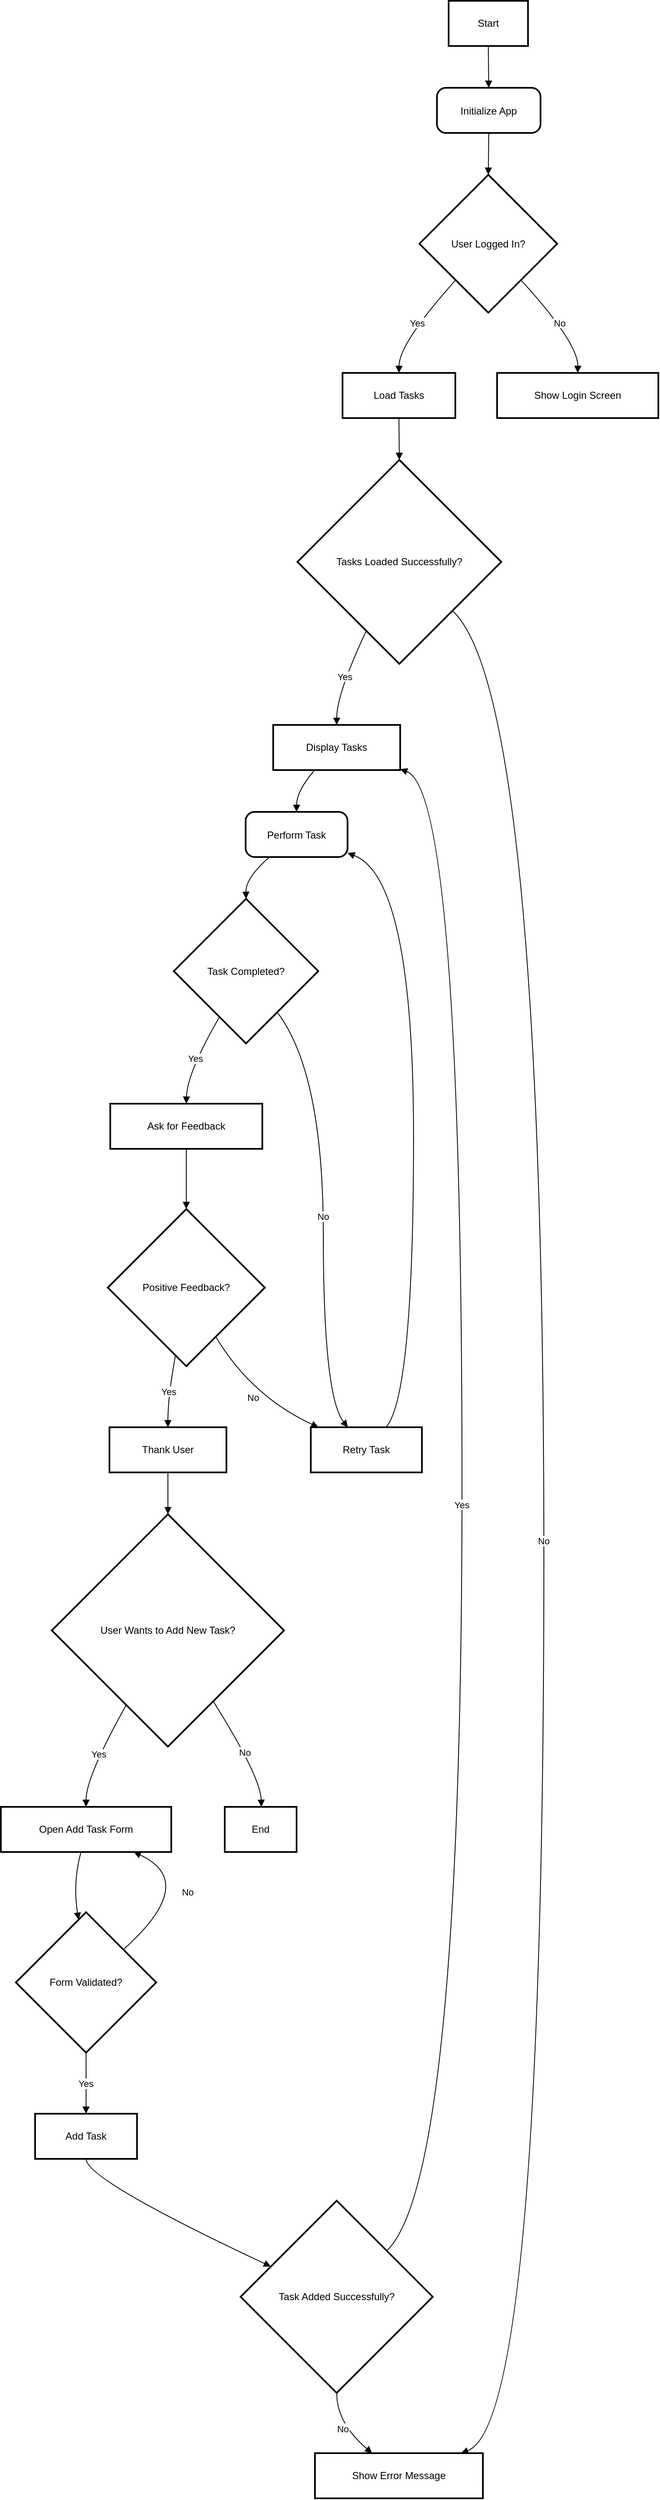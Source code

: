 <mxfile version="26.0.11">
  <diagram name="Página-1" id="x7PyNc2QjhXTcTaIEcoQ">
    <mxGraphModel>
      <root>
        <mxCell id="0" />
        <mxCell id="1" parent="0" />
        <mxCell id="2" value="Start" style="whiteSpace=wrap;strokeWidth=2;" vertex="1" parent="1">
          <mxGeometry x="544" y="8" width="95" height="54" as="geometry" />
        </mxCell>
        <mxCell id="3" value="Initialize App" style="rounded=1;arcSize=20;strokeWidth=2" vertex="1" parent="1">
          <mxGeometry x="530" y="112" width="124" height="54" as="geometry" />
        </mxCell>
        <mxCell id="4" value="User Logged In?" style="rhombus;strokeWidth=2;whiteSpace=wrap;" vertex="1" parent="1">
          <mxGeometry x="509" y="216" width="165" height="165" as="geometry" />
        </mxCell>
        <mxCell id="5" value="Load Tasks" style="whiteSpace=wrap;strokeWidth=2;" vertex="1" parent="1">
          <mxGeometry x="417" y="453" width="135" height="54" as="geometry" />
        </mxCell>
        <mxCell id="6" value="Show Login Screen" style="whiteSpace=wrap;strokeWidth=2;" vertex="1" parent="1">
          <mxGeometry x="602" y="453" width="193" height="54" as="geometry" />
        </mxCell>
        <mxCell id="7" value="Tasks Loaded Successfully?" style="rhombus;strokeWidth=2;whiteSpace=wrap;" vertex="1" parent="1">
          <mxGeometry x="363" y="557" width="244" height="244" as="geometry" />
        </mxCell>
        <mxCell id="8" value="Display Tasks" style="whiteSpace=wrap;strokeWidth=2;" vertex="1" parent="1">
          <mxGeometry x="334" y="874" width="152" height="54" as="geometry" />
        </mxCell>
        <mxCell id="9" value="Show Error Message" style="whiteSpace=wrap;strokeWidth=2;" vertex="1" parent="1">
          <mxGeometry x="384" y="2941" width="201" height="54" as="geometry" />
        </mxCell>
        <mxCell id="10" value="Perform Task" style="rounded=1;arcSize=20;strokeWidth=2" vertex="1" parent="1">
          <mxGeometry x="301" y="978" width="122" height="54" as="geometry" />
        </mxCell>
        <mxCell id="11" value="Task Completed?" style="rhombus;strokeWidth=2;whiteSpace=wrap;" vertex="1" parent="1">
          <mxGeometry x="215" y="1082" width="173" height="173" as="geometry" />
        </mxCell>
        <mxCell id="12" value="Ask for Feedback" style="whiteSpace=wrap;strokeWidth=2;" vertex="1" parent="1">
          <mxGeometry x="139" y="1327" width="182" height="54" as="geometry" />
        </mxCell>
        <mxCell id="13" value="Retry Task" style="whiteSpace=wrap;strokeWidth=2;" vertex="1" parent="1">
          <mxGeometry x="379" y="1714" width="133" height="54" as="geometry" />
        </mxCell>
        <mxCell id="14" value="Positive Feedback?" style="rhombus;strokeWidth=2;whiteSpace=wrap;" vertex="1" parent="1">
          <mxGeometry x="136" y="1453" width="188" height="188" as="geometry" />
        </mxCell>
        <mxCell id="15" value="Thank User" style="whiteSpace=wrap;strokeWidth=2;" vertex="1" parent="1">
          <mxGeometry x="138" y="1714" width="140" height="54" as="geometry" />
        </mxCell>
        <mxCell id="16" value="User Wants to Add New Task?" style="rhombus;strokeWidth=2;whiteSpace=wrap;" vertex="1" parent="1">
          <mxGeometry x="69" y="1818" width="278" height="278" as="geometry" />
        </mxCell>
        <mxCell id="17" value="Open Add Task Form" style="whiteSpace=wrap;strokeWidth=2;" vertex="1" parent="1">
          <mxGeometry x="8" y="2168" width="204" height="54" as="geometry" />
        </mxCell>
        <mxCell id="18" value="End" style="whiteSpace=wrap;strokeWidth=2;" vertex="1" parent="1">
          <mxGeometry x="276" y="2168" width="86" height="54" as="geometry" />
        </mxCell>
        <mxCell id="19" value="Form Validated?" style="rhombus;strokeWidth=2;whiteSpace=wrap;" vertex="1" parent="1">
          <mxGeometry x="26" y="2294" width="168" height="168" as="geometry" />
        </mxCell>
        <mxCell id="20" value="Add Task" style="whiteSpace=wrap;strokeWidth=2;" vertex="1" parent="1">
          <mxGeometry x="49" y="2535" width="122" height="54" as="geometry" />
        </mxCell>
        <mxCell id="21" value="Task Added Successfully?" style="rhombus;strokeWidth=2;whiteSpace=wrap;" vertex="1" parent="1">
          <mxGeometry x="295" y="2639" width="230" height="230" as="geometry" />
        </mxCell>
        <mxCell id="22" value="" style="curved=1;startArrow=none;endArrow=block;exitX=0.5;exitY=1;entryX=0.5;entryY=0;" edge="1" parent="1" source="2" target="3">
          <mxGeometry relative="1" as="geometry">
            <Array as="points" />
          </mxGeometry>
        </mxCell>
        <mxCell id="23" value="" style="curved=1;startArrow=none;endArrow=block;exitX=0.5;exitY=1;entryX=0.5;entryY=0;" edge="1" parent="1" source="3" target="4">
          <mxGeometry relative="1" as="geometry">
            <Array as="points" />
          </mxGeometry>
        </mxCell>
        <mxCell id="24" value="Yes" style="curved=1;startArrow=none;endArrow=block;exitX=0.05;exitY=1;entryX=0.5;entryY=0.01;" edge="1" parent="1" source="4" target="5">
          <mxGeometry relative="1" as="geometry">
            <Array as="points">
              <mxPoint x="485" y="417" />
            </Array>
          </mxGeometry>
        </mxCell>
        <mxCell id="25" value="No" style="curved=1;startArrow=none;endArrow=block;exitX=0.95;exitY=1;entryX=0.5;entryY=0.01;" edge="1" parent="1" source="4" target="6">
          <mxGeometry relative="1" as="geometry">
            <Array as="points">
              <mxPoint x="699" y="417" />
            </Array>
          </mxGeometry>
        </mxCell>
        <mxCell id="26" value="" style="curved=1;startArrow=none;endArrow=block;exitX=0.5;exitY=1.01;entryX=0.5;entryY=0;" edge="1" parent="1" source="5" target="7">
          <mxGeometry relative="1" as="geometry">
            <Array as="points" />
          </mxGeometry>
        </mxCell>
        <mxCell id="27" value="Yes" style="curved=1;startArrow=none;endArrow=block;exitX=0.26;exitY=1;entryX=0.5;entryY=-0.01;" edge="1" parent="1" source="7" target="8">
          <mxGeometry relative="1" as="geometry">
            <Array as="points">
              <mxPoint x="410" y="837" />
            </Array>
          </mxGeometry>
        </mxCell>
        <mxCell id="28" value="No" style="curved=1;startArrow=none;endArrow=block;exitX=1;exitY=0.96;entryX=0.87;entryY=0;" edge="1" parent="1" source="7" target="9">
          <mxGeometry relative="1" as="geometry">
            <Array as="points">
              <mxPoint x="658" y="837" />
              <mxPoint x="658" y="2905" />
            </Array>
          </mxGeometry>
        </mxCell>
        <mxCell id="29" value="" style="curved=1;startArrow=none;endArrow=block;exitX=0.33;exitY=0.99;entryX=0.5;entryY=-0.01;" edge="1" parent="1" source="8" target="10">
          <mxGeometry relative="1" as="geometry">
            <Array as="points">
              <mxPoint x="362" y="953" />
            </Array>
          </mxGeometry>
        </mxCell>
        <mxCell id="30" value="" style="curved=1;startArrow=none;endArrow=block;exitX=0.24;exitY=0.99;entryX=0.5;entryY=0;" edge="1" parent="1" source="10" target="11">
          <mxGeometry relative="1" as="geometry">
            <Array as="points">
              <mxPoint x="301" y="1057" />
            </Array>
          </mxGeometry>
        </mxCell>
        <mxCell id="31" value="Yes" style="curved=1;startArrow=none;endArrow=block;exitX=0.21;exitY=1;entryX=0.5;entryY=-0.01;" edge="1" parent="1" source="11" target="12">
          <mxGeometry relative="1" as="geometry">
            <Array as="points">
              <mxPoint x="231" y="1290" />
            </Array>
          </mxGeometry>
        </mxCell>
        <mxCell id="32" value="No" style="curved=1;startArrow=none;endArrow=block;exitX=0.88;exitY=1;entryX=0.33;entryY=-0.01;" edge="1" parent="1" source="11" target="13">
          <mxGeometry relative="1" as="geometry">
            <Array as="points">
              <mxPoint x="394" y="1290" />
              <mxPoint x="394" y="1677" />
            </Array>
          </mxGeometry>
        </mxCell>
        <mxCell id="33" value="" style="curved=1;startArrow=none;endArrow=block;exitX=0.5;exitY=0.99;entryX=0.5;entryY=0;" edge="1" parent="1" source="12" target="14">
          <mxGeometry relative="1" as="geometry">
            <Array as="points" />
          </mxGeometry>
        </mxCell>
        <mxCell id="34" value="Yes" style="curved=1;startArrow=none;endArrow=block;exitX=0.42;exitY=1;entryX=0.5;entryY=-0.01;" edge="1" parent="1" source="14" target="15">
          <mxGeometry relative="1" as="geometry">
            <Array as="points">
              <mxPoint x="208" y="1677" />
            </Array>
          </mxGeometry>
        </mxCell>
        <mxCell id="35" value="No" style="curved=1;startArrow=none;endArrow=block;exitX=0.8;exitY=1;entryX=0.06;entryY=-0.01;" edge="1" parent="1" source="14" target="13">
          <mxGeometry relative="1" as="geometry">
            <Array as="points">
              <mxPoint x="308" y="1677" />
            </Array>
          </mxGeometry>
        </mxCell>
        <mxCell id="36" value="" style="curved=1;startArrow=none;endArrow=block;exitX=0.68;exitY=-0.01;entryX=1;entryY=0.91;" edge="1" parent="1" source="13" target="10">
          <mxGeometry relative="1" as="geometry">
            <Array as="points">
              <mxPoint x="502" y="1677" />
              <mxPoint x="502" y="1057" />
            </Array>
          </mxGeometry>
        </mxCell>
        <mxCell id="37" value="" style="curved=1;startArrow=none;endArrow=block;exitX=0.5;exitY=0.99;entryX=0.5;entryY=0;" edge="1" parent="1" source="15" target="16">
          <mxGeometry relative="1" as="geometry">
            <Array as="points" />
          </mxGeometry>
        </mxCell>
        <mxCell id="38" value="Yes" style="curved=1;startArrow=none;endArrow=block;exitX=0.22;exitY=1;entryX=0.5;entryY=0;" edge="1" parent="1" source="16" target="17">
          <mxGeometry relative="1" as="geometry">
            <Array as="points">
              <mxPoint x="110" y="2132" />
            </Array>
          </mxGeometry>
        </mxCell>
        <mxCell id="39" value="No" style="curved=1;startArrow=none;endArrow=block;exitX=0.82;exitY=1;entryX=0.51;entryY=0;" edge="1" parent="1" source="16" target="18">
          <mxGeometry relative="1" as="geometry">
            <Array as="points">
              <mxPoint x="319" y="2132" />
            </Array>
          </mxGeometry>
        </mxCell>
        <mxCell id="40" value="" style="curved=1;startArrow=none;endArrow=block;exitX=0.47;exitY=1;entryX=0.44;entryY=0;" edge="1" parent="1" source="17" target="19">
          <mxGeometry relative="1" as="geometry">
            <Array as="points">
              <mxPoint x="94" y="2258" />
            </Array>
          </mxGeometry>
        </mxCell>
        <mxCell id="41" value="Yes" style="curved=1;startArrow=none;endArrow=block;exitX=0.5;exitY=1;entryX=0.5;entryY=0;" edge="1" parent="1" source="19" target="20">
          <mxGeometry relative="1" as="geometry">
            <Array as="points" />
          </mxGeometry>
        </mxCell>
        <mxCell id="42" value="No" style="curved=1;startArrow=none;endArrow=block;exitX=1;exitY=0.06;entryX=0.78;entryY=1;" edge="1" parent="1" source="19" target="17">
          <mxGeometry relative="1" as="geometry">
            <Array as="points">
              <mxPoint x="245" y="2258" />
            </Array>
          </mxGeometry>
        </mxCell>
        <mxCell id="43" value="" style="curved=1;startArrow=none;endArrow=block;exitX=0.5;exitY=1;entryX=0;entryY=0.27;" edge="1" parent="1" source="20" target="21">
          <mxGeometry relative="1" as="geometry">
            <Array as="points">
              <mxPoint x="110" y="2614" />
            </Array>
          </mxGeometry>
        </mxCell>
        <mxCell id="44" value="Yes" style="curved=1;startArrow=none;endArrow=block;exitX=1;exitY=0.04;entryX=1;entryY=0.98;" edge="1" parent="1" source="21" target="8">
          <mxGeometry relative="1" as="geometry">
            <Array as="points">
              <mxPoint x="560" y="2614" />
              <mxPoint x="560" y="953" />
            </Array>
          </mxGeometry>
        </mxCell>
        <mxCell id="45" value="No" style="curved=1;startArrow=none;endArrow=block;exitX=0.5;exitY=1;entryX=0.34;entryY=0;" edge="1" parent="1" source="21" target="9">
          <mxGeometry relative="1" as="geometry">
            <Array as="points">
              <mxPoint x="410" y="2905" />
            </Array>
          </mxGeometry>
        </mxCell>
      </root>
    </mxGraphModel>
  </diagram>
</mxfile>
